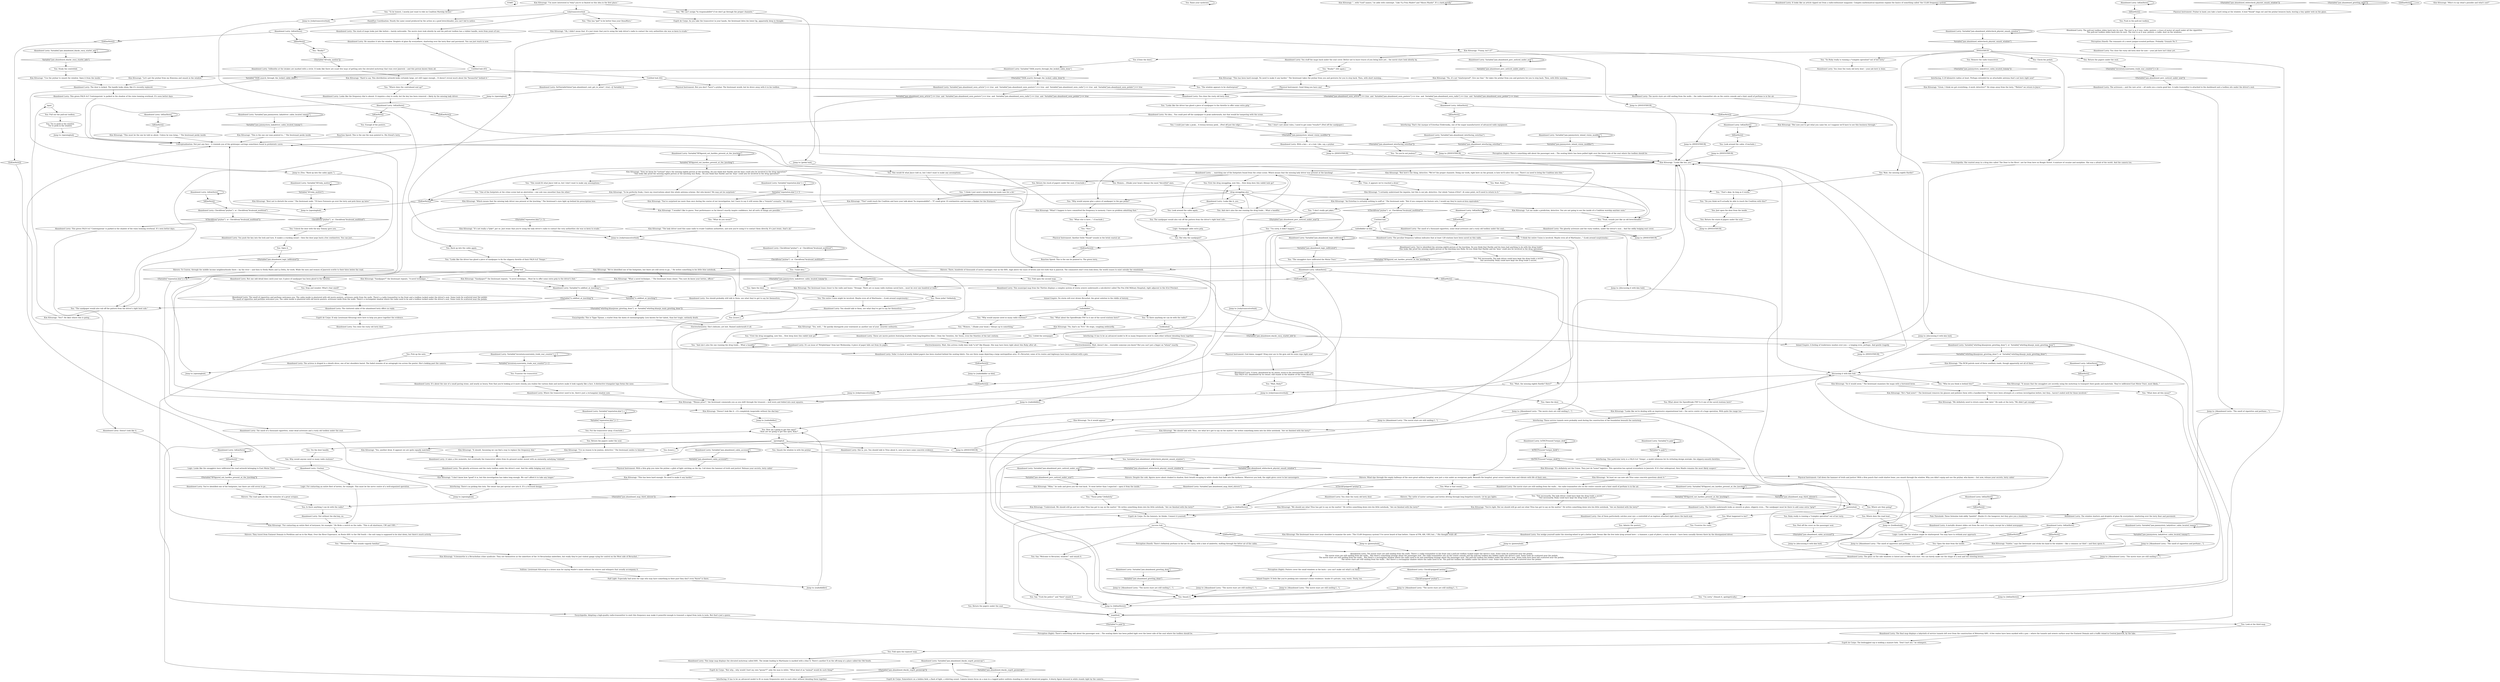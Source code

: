 # JAM / INSTIGATOR CABIN
# The Instigator is gone but you can still explore the cabin of her abandoned vehicle. This yields some MAJOR foreshadowing.
# ==================================================
digraph G {
	  0 [label="START"];
	  1 [label="input"];
	  2 [label="Esprit de Corps: Do the honours, he thinks. Connect it yourself."];
	  3 [label="Abandoned Lorry: The movie stars are still smiling from the walls... the radio transmitter sits on the centre console and a faint smell of perfume is in the air."];
	  4 [label="Kim Kitsuragi: \"No, it's not *shatterproof*. Give me that.\" He takes the prybar from you and gestures for you to step back. Then, with little warning..."];
	  5 [label="Abandoned Lorry: The ghostly actresses and the rusty toolbox under the driver's seat. And the oddly bulging seat cover."];
	  6 [label="Hand/Eye Coordination: Nearly the same sound produced by the action on a good breechloader, you can't fail to notice."];
	  7 [label="You: \"This has *got* to be better than your DynaWave.\""];
	  8 [label="You: Put the transceiver away. (Conclude.)"];
	  9 [label="Abandoned Lorry: Variable[\"reputation.kim\"] > 5"];
	  10 [label="Variable[\"reputation.kim\"] > 5", shape=diamond];
	  11 [label="!(Variable[\"reputation.kim\"] > 5)", shape=diamond];
	  12 [label="You: Return the papers under the seat."];
	  13 [label="You: Examine the radio."];
	  14 [label="Encyclopedia: She wasted away in a drug den called 'The Door to the River', not far from here on Boogie Street. A mixture of cocaine and morphine. She was a afraid of the world. And the camera too."];
	  15 [label="Abandoned Lorry: You wedge yourself under the steering-wheel to get a better look. Seems like the few tools lying around here -- a hammer, a pair of pliers, a rusty wrench -- have been casually thrown there by the disorganized driver."];
	  16 [label="Abandoned Lorry: These are movie posters featuring starlets from long-forgotten films -- from the Twenties, the Teens, even the Nineties of the last century."];
	  17 [label="You: Raise your eyebrows."];
	  18 [label="Kim Kitsuragi: \"What? I happen to have committed the frequency to memory. I have no problem admitting that.\""];
	  19 [label="Kim Kitsuragi: \"Sandpaper?\" the lieutenant repeats. \"A novel technique... Must be to offer some extra grip to the driver's foot.\""];
	  20 [label="You: \"Looks like the driver has glued a piece of sandpaper to the throttle to offer some extra grip.\""];
	  21 [label="Kim Kitsuragi: \"We definitely need to return some time later.\" He nods at the lorry. \"We didn't get enough.\""];
	  22 [label="Volition: Lieutenant Kitsuragi is a brave man for saying Madre's name without the winces and whispers that usually accompany it."];
	  23 [label="Kim Kitsuragi: \"...with *cool* names,\" he adds with contempt. \"Like *La Puta Madre* and *Ahura Mazda*. It's a dark parody.\""];
	  24 [label="Jump to: [discussing it with kim hub]"];
	  25 [label="Jump to: [INVESTIHUB]"];
	  26 [label="Abandoned Lorry: CheckItem(\"prybar\")  or  CheckItem(\"kvalsund_multitool\")"];
	  27 [label="CheckItem(\"prybar\")  or  CheckItem(\"kvalsund_multitool\")", shape=diamond];
	  28 [label="!(CheckItem(\"prybar\")  or  CheckItem(\"kvalsund_multitool\"))", shape=diamond];
	  29 [label="You: \"Fine, it appears we've reached a draw.\""];
	  30 [label="You: Wait, the missing eighth Hardie?"];
	  31 [label="You: Peel off the cover on the passenger seat."];
	  32 [label="Abandoned Lorry: She is, yes. You should talk to Titus about it, now you have some concrete evidence."];
	  33 [label="You: Unlock the door with the key Tommy gave you."];
	  34 [label="Kim Kitsuragi: \"Use the prybar to smash the window. Open it from the inside.\""];
	  35 [label="Abandoned Lorry: The actress is draped in a sheath dress, one of her shoulders bared. The faded remains of an autograph run across the poster. She's looking past the camera."];
	  36 [label="Abandoned Lorry: It looks like an article ripped out from a radio-enthusiast magazine. Complex mathematical equations explain the basics of something called 'the ULAN frequency system'."];
	  37 [label="Pain Threshold: These formulas look oddly *painful*. Maybe it's the hangover, but they give you a headache."];
	  38 [label="Kim Kitsuragi: The lieutenant leans over your shoulder to examine the note: \"The ULAN frequency system? I've never heard of that before. I know of FM, AM, UKV, but...\" His thought trails off."];
	  39 [label="Abandoned Lorry: Looks like the frequency dial is absent. It requires a key to work, but the key has been removed -- likely by the missing lady driver."];
	  40 [label="Kim Kitsuragi: \"Hard to say. This distribution network looks certainly large, yet still vague enough... It doesn't reveal much about the *besmertie* behind it.\""];
	  41 [label="Shivers: There, hundreds of thousands of motor carriages roar on the 8/81, high above the mass of brown and red roofs that is Jamrock. The commuters don't even look down; the world ceases to exist outside the windshield."];
	  42 [label="Abandoned Lorry: You should probably still talk to them, see what they've got to say for themselves."];
	  43 [label="You: \"Looks like the driver has glued a piece of sandpaper to fix the slippery throttle of their FALN A-Z 'Tempo'.\""];
	  44 [label="Jump to: [Abandoned Lorry: \"The movie stars are still smiling f...\"]"];
	  45 [label="You: The entire Union might be involved. Maybe even all of Martinaise... (Look around suspiciously.)"];
	  46 [label="Jump to: [Abandoned Lorry: \"The smell of cigarettes and perfume...\"]"];
	  47 [label="Abandoned Lorry: IsKimHere()"];
	  48 [label="IsKimHere()", shape=diamond];
	  49 [label="!(IsKimHere())", shape=diamond];
	  50 [label="Kim Kitsuragi: \"This has been hard enough. No need to make it any harder.\" The lieutenant takes the prybar from you and gestures for you to step back. Then, with short warning..."];
	  51 [label="Physical Instrument: Another futile *thunk* sounds in the brisk coastal air."];
	  52 [label="Kim Kitsuragi: \"Mhm,\" he nods and gives you the tool back. \"It went better than I expected -- open it from the inside.\""];
	  53 [label="Abandoned Lorry: The smell of a thousand cigarettes, some dead actresses and a rusty old toolbox under the seat..."];
	  54 [label="Abandoned Lorry: You close the rusty old lorry door."];
	  55 [label="Physical Instrument: Call down the hammer of truth and justice! With a firm punch that could shatter bone, you smash through the window. Why you didn't equip and use the prybar, who knows -- but now, release your secrets, lorry cabin!"];
	  56 [label="Jump to: [Abandoned Lorry: \"The movie stars are still smiling f...\"]"];
	  57 [label="Physical Instrument: With a firm grip you raise the prybar, a glint of light catching on the tip. Call down the hammer of truth and justice! Release your secrets, lorry cabin!"];
	  58 [label="Abandoned Lorry: A lorry, abandoned by its owner, stuck in the interminable traffic jam.\nThis FALN A-Z, abandoned by its owner, still stands in the shadow of the ruins above it.
"];
	  59 [label="Logic: Looks like the window might be shatterproof. You may have to rethink your approach."];
	  60 [label="toolboxhub"];
	  61 [label="Kim Kitsuragi: \"Doesn't look like it -- it's completely inoperable without the dial key.\""];
	  62 [label="mapithub"];
	  63 [label="Abandoned Lorry: IsKimHere()"];
	  64 [label="IsKimHere()", shape=diamond];
	  65 [label="!(IsKimHere())", shape=diamond];
	  66 [label="You: \"First the drug smuggling, now this... How deep does this rabbit hole go?\""];
	  67 [label="Kim Kitsuragi: \"Yes, well...\" He quickly disregards your statement as another one of your  neurotic outbursts."];
	  68 [label="You: \"Those jerks? Definitely.\""];
	  69 [label="You: Open the door."];
	  70 [label="Reaction Speed: This is the one he pointed to. The green lorry..."];
	  71 [label="Abandoned Lorry: SetVariableValue(\"jam.abandoned_cant_get_in_alone\", true) --[[ Variable[ ]]"];
	  72 [label="You: \"I'm sorry, it didn't happen.\""];
	  73 [label="Abandoned Lorry: The smell of a thousand cigarettes, some dead actresses and a rusty old toolbox under the seat."];
	  74 [label="Kim Kitsuragi: \"To be perfectly frank, I have my reservations about this whole antenna scheme. But who knows? We may yet be surprised.\""];
	  75 [label="You: \"Not necessarily. The lady driver could have kept the drug trade a secret.\"\n\"Not necessarily. Ruby could have kept the drug trade a secret.\""];
	  76 [label="Jump to: [INVESTIHUB]"];
	  77 [label="You: How am I going to get this open?\n\"How are we going to get this open, Kim?\""];
	  78 [label="radiofiddler"];
	  79 [label="Shivers: Wind rips through the empty hallways of the once great military hospital, now just a ruin under an overgrown park. Beneath the hospital, great sewer tunnels hum and vibrate with life of their own..."];
	  80 [label="Shivers: Despite the cold, figures move about cloaked in shadow, their breath escaping in white clouds that fade into the darkness. Wherever you look, the night gives cover to her messengers."];
	  81 [label="Abandoned Lorry: Variable[\"jam.abandoned_whitecheck_physint_smash_window\"]"];
	  82 [label="Variable[\"jam.abandoned_whitecheck_physint_smash_window\"]", shape=diamond];
	  83 [label="!(Variable[\"jam.abandoned_whitecheck_physint_smash_window\"])", shape=diamond];
	  84 [label="Physical Instrument: God damn, maggot! Drag your ass to the gym and do some reps right now!"];
	  85 [label="You: But why the sandpaper?"];
	  86 [label="pedal hub"];
	  87 [label="Kim Kitsuragi: \"What a novel technique...\" The lieutenant leans closer. \"You sure do know your lorries, officer.\""];
	  88 [label="Jump to: [Abandoned Lorry: \"The movie stars are still smiling f...\"]"];
	  89 [label="Kim Kitsuragi: \"We should talk with Titus, see what he's got to say on the matter.\" He writes something down into his little notebook. \"Are we finished with the lorry?\""];
	  90 [label="You: Not necessarily. The lady driver could have kept the drug trade a secret.\nNot necessarily. Ruby could have kept the drug trade a secret."];
	  91 [label="You: This would fit what Joyce told us, but I don't want to make any assumptions."];
	  92 [label="Abandoned Lorry: The peculiar frequency tableau indicates that at least 128 stations have been saved on this radio."];
	  93 [label="You: Look around the cabin. (Conclude.)"];
	  94 [label="Abandoned Lorry: Variable[\"jam.jammystery_ladydriver_cabin_located_tommy\"]"];
	  95 [label="Variable[\"jam.jammystery_ladydriver_cabin_located_tommy\"]", shape=diamond];
	  96 [label="!(Variable[\"jam.jammystery_ladydriver_cabin_located_tommy\"])", shape=diamond];
	  97 [label="Abandoned Lorry: It takes a few moments, but eventually the transceiver slides from its greased socket mount with an eminently satisfying *chhhnk*."];
	  98 [label="Jump to: [rubytransceiverhub]"];
	  99 [label="Abandoned Lorry: Where the transceiver used to be, there's just a rectangular shadow now."];
	  100 [label="Interfacing: That's the marque of Esterhaz Elektronika, one of the major manufacturers of advanced radio equipment."];
	  101 [label="Abandoned Lorry: You close the rusty old lorry door."];
	  102 [label="Jump to: [openinghub]"];
	  103 [label="Abandoned Lorry: The glass on the side windows is tinted and covered with dust. You can barely make out the shape of a seat and two steering levers."];
	  104 [label="Abandoned Lorry: The smell of cigarettes and perfume welcomes you. The cabin inside is plastered with old movie posters, actresses smile from the walls. There's a radio transmitter in the front and a toolbox tucked under the driver's seat. Some tools lie scattered near the pedals.\nThe smell of cigarettes and perfume welcomes you. The cabin inside is plastered with old movie posters, actresses smile from the walls. There's a rectangular shadow where the radio used to be and a toolbox tucked under the driver's seat. Some tools lie scattered near the pedals."];
	  105 [label="Perception (Smell): The remnants of a sweet juniper-scented perfume. Probably 'Granate No 5'."];
	  106 [label="Jump to: [INVESTIHUB]"];
	  107 [label="Abandoned Lorry: Variable[\"XP.ruby_motive\"]"];
	  108 [label="Variable[\"XP.ruby_motive\"]", shape=diamond];
	  109 [label="!(Variable[\"XP.ruby_motive\"])", shape=diamond];
	  110 [label="Kim Kitsuragi: \"This has been hard enough. No need to make it any harder.\""];
	  111 [label="success hub"];
	  112 [label="You: \"One of the footprints at the crime scene had an aberration -- one sole was smoother than the other.\""];
	  113 [label="Kim Kitsuragi: \"Understood. We should still go and see what Titus has got to say on the matter.\" He writes something down into his little notebook. \"Are we finished with the lorry?\""];
	  114 [label="Kim Kitsuragi: \"We should see what Titus has got to say on the matter.\" He writes something down into his little notebook. \"Are we finished with the lorry?\""];
	  115 [label="Kim Kitsuragi: \"Great, I think we got everything. A word, detective?\" He steps away from the lorry. \"*Before* we return to Joyce.\""];
	  116 [label="Jump to: [radiofiddler]"];
	  117 [label="You: What about the Speedfreaks FM? Is it one of the saved stations here?"];
	  118 [label="You: \"Where does the contraband end up?\""];
	  119 [label="Jump to: [discussing it with kim hub]"];
	  120 [label="Abandoned Lorry: Variable[\"jam.abandoned_greeting_done\"]"];
	  121 [label="Variable[\"jam.abandoned_greeting_done\"]", shape=diamond];
	  122 [label="!(Variable[\"jam.abandoned_greeting_done\"])", shape=diamond];
	  123 [label="Abandoned Lorry: This green FALN A-Z 'Contemporain' is parked in the shadow of the ruins looming overhead. It's seen better days."];
	  124 [label="Kim Kitsuragi: \"Let's get the prybar from my Kineema and smash in the window.\""];
	  125 [label="You: Just open the door from the inside."];
	  126 [label="Abandoned Lorry: Variable[\"reputation.kim\"] > 1"];
	  127 [label="Variable[\"reputation.kim\"] > 1", shape=diamond];
	  128 [label="!(Variable[\"reputation.kim\"] > 1)", shape=diamond];
	  129 [label="Kim Kitsuragi: \"I'm more interested in *why* you're so fixated on this idea in the first place.\""];
	  130 [label="Kim Kitsuragi: \"But now you've got what you came for, so I suppose we'll have to see this business through.\""];
	  131 [label="Abandoned Lorry: You close the rusty old lorry door for now -- your job here isn't done yet."];
	  132 [label="Jump to: [posteryhub]"];
	  133 [label="Abandoned Lorry: But one odd detail does catch your eye: A piece of sandpaper has been glued to the throttle."];
	  134 [label="You: Look around the cabin again."];
	  135 [label="You: Women... (Shake your head.) Always the most *deceitful* ones."];
	  136 [label="You: \"I think the entire Union is involved. Maybe even all of Martinaise...\" (Look around suspiciously.)"];
	  137 [label="You: Why would anyone need so many radio stations?"];
	  138 [label="Abandoned Lorry: The door is locked. The handle looks shiny, like it's recently replaced."];
	  139 [label="Untitled hub"];
	  140 [label="Physical Instrument: But you don't *have* a prybar. The lieutenant would, but he drove away with it in his toolbox."];
	  141 [label="You: \"Really?\" (Hit again.)"];
	  142 [label="Jump to: [INVESTIHUB]"];
	  143 [label="You: \"I don't really get jokes.\""];
	  144 [label="You: \"That's okay. As long as it works.\""];
	  145 [label="Abandoned Lorry: Looks like it, yes."];
	  146 [label="You: \"Wait, Ruby?\""];
	  147 [label="You: [Leave.]"];
	  148 [label="You: [Leave.]"];
	  149 [label="Jump to: [Abandoned Lorry: \"The movie stars are still smiling f...\"]"];
	  150 [label="Abandoned Lorry: IsKimHere()"];
	  151 [label="IsKimHere()", shape=diamond];
	  152 [label="!(IsKimHere())", shape=diamond];
	  153 [label="You: \"Why would anyone glue a piece of sandpaper to the gas pedal?\""];
	  154 [label="You: \"And she's also the one running the drug trade... What a handful.\""];
	  155 [label="Abandoned Lorry: Variable[\"XP.figured_out_hardies_present_at_the_lynching\"]"];
	  156 [label="Variable[\"XP.figured_out_hardies_present_at_the_lynching\"]", shape=diamond];
	  157 [label="!(Variable[\"XP.figured_out_hardies_present_at_the_lynching\"])", shape=diamond];
	  158 [label="You: Those jerks? Definitely."];
	  159 [label="Interfacing: It has to be an advanced model to fit so many frequencies next to each other without blending them together."];
	  160 [label="Jump to: [discussing it with kim hub]"];
	  161 [label="You: \"Good idea.\""];
	  162 [label="Physical Instrument: Good thing you have one!"];
	  163 [label="Abandoned Lorry: He smashes it into the window. Droplets of glass fly everywhere, shattering over the lorry floor and pavement. You can just reach in now."];
	  164 [label="Jump to: [INVESTIHUB]"];
	  165 [label="You: \"What do you mean?\""];
	  166 [label="Kim Kitsuragi: \"*You* could reach the Coalition and have your talk about *la responsabilité*... *I* could grow 10 centimetres and become a flanker for the Stormers.\""];
	  167 [label="Kim Kitsuragi: \"I certainly understand the impulse, but this is our job, detective. Our whole *raison d'être*. At some point, we'll need to return to it.\""];
	  168 [label="Abandoned Lorry: Variable[\"inventory.suzerainty_trade_war_counter\"] > 2"];
	  169 [label="Variable[\"inventory.suzerainty_trade_war_counter\"] > 2", shape=diamond];
	  170 [label="!(Variable[\"inventory.suzerainty_trade_war_counter\"] > 2)", shape=diamond];
	  171 [label="Jump to: [IsKimHere()]"];
	  172 [label="You: Admire the posters."];
	  173 [label="Perception (Smell): There's definitely perfume in the air. It's spicy, with a hint of ambrette, wafting through the bitter air of the cabin."];
	  174 [label="You: Smash it."];
	  175 [label="Abandoned Lorry: The movie stars are still smiling from the walls. There's a radio transmitter in the front and a pull-out toolbox tucked under the driver's seat. Some tools lie scattered near the pedals.\nThe movie stars are still smiling from the walls... But there's something strange about the passenger seat. The radio transmitter sits on the centre console and the pull-out toolbox lies hidden under the driver's seat. Some tools lie scattered near the pedals.\nThe movie stars are still smiling from the walls... But there's a rectangular shadow where the radio used to be and something strange about the passenger seat. The pull-out toolbox lies hidden under the driver's seat. Some tools have been left scattered near the pedals.\nThe movie stars are still smiling from the walls... But there's a rectangular shadow where the radio used to be. The pull-out toolbox lies hidden under the driver's seat. Some tools have been left scattered near the pedals."];
	  176 [label="posteryhub"];
	  177 [label="You: Look at the third map."];
	  178 [label="You: Return the papers under the seat."];
	  179 [label="You: Where does the road lead..."];
	  180 [label="Shivers: They travel from Eminent Domain to Perdition and on to the Main. Over the River Esperance, on Route 8/81 to the Old South -- the exit ramp is supposed to be shut down, but there's much activity."];
	  181 [label="Kim Kitsuragi: \"Looks like we're dealing with an impressive organizational tool -- the nerve centre of a huge operation. With quite the range too.\""];
	  182 [label="Abandoned Lorry: Doesn't look like it."];
	  183 [label="Abandoned Lorry: IsKimHere()"];
	  184 [label="IsKimHere()", shape=diamond];
	  185 [label="!(IsKimHere())", shape=diamond];
	  186 [label="Abandoned Lorry: IsKimHere()"];
	  187 [label="IsKimHere()", shape=diamond];
	  188 [label="!(IsKimHere())", shape=diamond];
	  189 [label="Jump to: [rubytransceiverhub]"];
	  190 [label="Kim Kitsuragi: \"Let me make a prediction, detective. You are not going to see the inside of a Coalition warship anytime soon.\""];
	  191 [label="You: \"So you're not jealous?\""];
	  192 [label="Conceptualization: Not just any face... it reminds you of the grotesque carvings sometimes found in prehistoric caves."];
	  193 [label="openinghub"];
	  194 [label="Abandoned Lorry: IsKimHere()"];
	  195 [label="IsKimHere()", shape=diamond];
	  196 [label="!(IsKimHere())", shape=diamond];
	  197 [label="Abandoned Lorry: With a key -- or a tool. Like, say, a prybar."];
	  198 [label="Perception (Sight): There's something odd about the passenger seat... The seating fabric has been pulled tight over the lower side of the seat where the toolbox should be."];
	  199 [label="Abandoned Lorry: IsKimHere()"];
	  200 [label="IsKimHere()", shape=diamond];
	  201 [label="!(IsKimHere())", shape=diamond];
	  202 [label="You: \"I'm sorry.\" (Smash it, apologetically.)"];
	  203 [label="Kim Kitsuragi: \"So it would seem.\" The lieutenant examines the maps with a furrowed brow."];
	  204 [label="You: \"*Besmertie*? That sounds vaguely familiar.\""];
	  205 [label="Shivers: The road spreads like the tentacles of a great octopus."];
	  206 [label="Jump to: [You: \"Back up into the cabin again.\"]"];
	  207 [label="Abandoned Lorry: You close the rusty old lorry door."];
	  208 [label="You: Return the stack of papers under the seat."];
	  209 [label="Jump to: [Abandoned Lorry: \"The smell of cigarettes and perfume...\"]"];
	  210 [label="Reaction Speed: This is the one the man pointed to. His friend's lorry."];
	  211 [label="Abandoned Lorry: The actresses -- and the rare actor -- all smile you a warm good bye. A radio transmitter is attached to the dashboard and a toolbox sits under the driver's seat."];
	  212 [label="Abandoned Lorry: The ghostly actresses and the rusty toolbox, under the driver's seat... And the oddly bulging seat cover."];
	  213 [label="Kim Kitsuragi: \"Oh, I didn't mean that. It's just ironic that you're using the lady driver's radio to contact the very authorities she was so keen to evade.\""];
	  214 [label="Kim Kitsuragi: \"An Esterhaz is certainly nothing to sniff at.\" The lieutenant nods. \"But if you compare the feature sets, I would say they're more-or-less equivalent.\""];
	  215 [label="You: \"So Ruby really is running a *complex operation* out of her lorry.\""];
	  216 [label="You: Pull out the pull-out toolbox."];
	  217 [label="Abandoned Lorry: Variable[\"jam.abandoned_cabin_accessed\"]"];
	  218 [label="Variable[\"jam.abandoned_cabin_accessed\"]", shape=diamond];
	  219 [label="!(Variable[\"jam.abandoned_cabin_accessed\"])", shape=diamond];
	  220 [label="Abandoned Lorry: Voila! A stack of neatly folded papers has been stashed behind the seating fabric. You see three maps depicting a large metropolitan area. It's Revachol, some of its routes and highways have been outlined with a pen."];
	  221 [label="Encyclopedia: This is Tippe Tijonne, a starlet from the dawn of cinematography. Less known for her talent, than her tragic, untimely death."];
	  222 [label="Electrochemistry: She's delicate, yet lost. Ruined underneath it all."];
	  223 [label="Abandoned Lorry: Variable[\"jam.abandoned_blackc_ency_starlet_info\"]"];
	  224 [label="Variable[\"jam.abandoned_blackc_ency_starlet_info\"]", shape=diamond];
	  225 [label="!(Variable[\"jam.abandoned_blackc_ency_starlet_info\"])", shape=diamond];
	  226 [label="You: Push in the pull-out toolbox."];
	  227 [label="Kim Kitsuragi: \"Best not to disturb the scene.\" The lieutenant nods. \"I'll have Forensics go over the lorry and pick these up later.\""];
	  228 [label="Electrochemistry: Wait, this actress really does look *a lot* like Klaasje. She may have been right about this Ruby after all..."];
	  229 [label="Abandoned Lorry: One of them particularly catches your eye: a centrefold of an ingénue attached right above the back seat."];
	  230 [label="Jump to: [pedal hub]"];
	  231 [label="Abandoned Lorry: IsKimHere()"];
	  232 [label="IsKimHere()", shape=diamond];
	  233 [label="!(IsKimHere())", shape=diamond];
	  234 [label="radiofiddler no kim"];
	  235 [label="You: \"Really?\""];
	  236 [label="Esprit de Corps: As you take the transceiver in your hands, the lieutenant bites his lower lip, apparently deep in thought."];
	  237 [label="You: Examine the transceiver."];
	  238 [label="Kim Kitsuragi: \"Yes, another draw. It appears we are quite equally matched.\""];
	  239 [label="You: Try to peek in the window.\nTry to peek in the window."];
	  240 [label="Abandoned Lorry: A metallic drawer slides out from the seat: It's empty, except for a folded newspaper."];
	  241 [label="Abandoned Lorry: Variable[\"tc.pale\"]"];
	  242 [label="Variable[\"tc.pale\"]", shape=diamond];
	  243 [label="!(Variable[\"tc.pale\"])", shape=diamond];
	  244 [label="You: Fold open the topmost map."];
	  245 [label="Esprit de Corps: \"But why... why would I hurt my own *peone*?\" asks the man in white. \"What kind of an *animal* would do such thing?\""];
	  246 [label="Abandoned Lorry: Tollbooths at the intakes are marked with a circle. It looks like there are scant few ways of getting onto the elevated motorway that runs over Jamrock -- and this person knows them all."];
	  247 [label="Abandoned Lorry: Variable[\"whirling.klaasjeone_greeting_done\"]  or  Variable[\"whirling.klaasje_main_greeting_done\"]"];
	  248 [label="Variable[\"whirling.klaasjeone_greeting_done\"]  or  Variable[\"whirling.klaasje_main_greeting_done\"]", shape=diamond];
	  249 [label="!(Variable[\"whirling.klaasjeone_greeting_done\"]  or  Variable[\"whirling.klaasje_main_greeting_done\"])", shape=diamond];
	  250 [label="You: \"The sandpaper would also rub off the pattern from the driver's right boot sole.\""];
	  251 [label="You: Back up into the cabin again."];
	  252 [label="drug smuggling also"];
	  253 [label="Abandoned Lorry: Variable[\"XP.figured_out_hardies_present_at_the_lynching\"]"];
	  254 [label="Variable[\"XP.figured_out_hardies_present_at_the_lynching\"]", shape=diamond];
	  255 [label="!(Variable[\"XP.figured_out_hardies_present_at_the_lynching\"])", shape=diamond];
	  256 [label="Abandoned Lorry: Variable[\"jam.abandoned_logic_infiltrated\"]"];
	  257 [label="Variable[\"jam.abandoned_logic_infiltrated\"]", shape=diamond];
	  258 [label="!(Variable[\"jam.abandoned_logic_infiltrated\"])", shape=diamond];
	  259 [label="Jump to: [Abandoned Lorry: \"The smell of cigarettes and perfume...\"]"];
	  260 [label="Jump to: [INVESTIHUB]"];
	  261 [label="Abandoned Lorry: You stuff the maps back under the seat cover. Better not to leave traces of you being here yet... the movie stars look silently by."];
	  262 [label="You: \"Yeah, sounds just like an old breechloader.\""];
	  263 [label="Jump to: [rubytransceiverhub]"];
	  264 [label="Kim Kitsuragi: \"I've no reason to be jealous, detective.\" The lieutenant smiles to himself."];
	  265 [label="Jump to: [IsKimHere()]"];
	  266 [label="You: Return the papers under the seat."];
	  267 [label="Jump to: [Abandoned Lorry: \"The movie stars are still smiling f...\"]"];
	  268 [label="Jump to: [openinghub]"];
	  269 [label="Inland Empire: A feeling of tenderness washes over you -- a longing even, perhaps. And gentle tragedy."];
	  270 [label="Jump to: [posteryhub]"];
	  271 [label="Jump to: [toolboxhub]"];
	  272 [label="Shivers: To Couron, through the middle income neighbourhoods there -- by the river -- and then to Stella Maris and La Delta, for work. While the men and women of Jamrock scuttle to their fates below the road."];
	  273 [label="You: \"What does all this mean?\""];
	  274 [label="Kim Kitsuragi: \"It's definitely not the Union. They just do *some* logistics. This operation has spread everywhere in Jamrock. If it's that widespread, then Madre remains the most likely suspect.\""];
	  275 [label="Logic: Sandpaper adds extra grip."];
	  276 [label="Abandoned Lorry: ... matching one of the footprints found from the crime scene. Which means that the missing lady driver was present at the lynching!"];
	  277 [label="You: \"Women..\" (Shake your head.) \"Always up to something.\""];
	  278 [label="Kim Kitsuragi: \"For contacting an entire fleet of lorrymen, for example.\" He flicks a switch on the radio. \"This is all shortwave, UW and UKV...\""];
	  279 [label="Jump to: [radiofiddler no kim]"];
	  280 [label="Abandoned Lorry: Variable[\"jam.jammystery_ladydriver_cabin_located_tommy\"]"];
	  281 [label="Variable[\"jam.jammystery_ladydriver_cabin_located_tommy\"]", shape=diamond];
	  282 [label="!(Variable[\"jam.jammystery_ladydriver_cabin_located_tommy\"])", shape=diamond];
	  283 [label="Kim Kitsuragi: \"I don't know how *good* it is, but this investigation has taken long enough. We can't afford it to take any longer.\""];
	  284 [label="Jump to: [INVESTIHUB]"];
	  285 [label="Abandoned Lorry: Variable[\"jam.abandoned_perc_noticed_under_seat\"]"];
	  286 [label="Variable[\"jam.abandoned_perc_noticed_under_seat\"]", shape=diamond];
	  287 [label="!(Variable[\"jam.abandoned_perc_noticed_under_seat\"])", shape=diamond];
	  288 [label="Kim Kitsuragi: \"So it would appear.\""];
	  289 [label="You: \"Wait, the missing eighth Hardie? Here?\""];
	  290 [label="You: Return the stack of papers under the seat. (Conclude.)"];
	  291 [label="You: Ruby really is running a *complex operation* out of her lorry."];
	  292 [label="You: Study the centrefold."];
	  293 [label="You: What happened to her?"];
	  294 [label="You: Stop and wonder: What's that smell?"];
	  295 [label="Abandoned Lorry: IsTHCPresent(\"torque_dork\")"];
	  296 [label="IsTHCPresent(\"torque_dork\")", shape=diamond];
	  297 [label="!(IsTHCPresent(\"torque_dork\"))", shape=diamond];
	  298 [label="Interfacing: This particular lorry is a FALN A-Z 'Tempo', a model infamous for its irritating design mistake: the slippery-smooth throttles."];
	  299 [label="Encyclopedia: Adapting a high-quality radio-transmitter to emit this frequency may make it powerful enough to transmit a signal from isola to isola. But that's just a guess."];
	  300 [label="You: \"What about the Speedfreaks FM? Is it one of the saved stations here?\""];
	  301 [label="You: \"Is there anything we can do with the radio?\""];
	  302 [label="You: \"What else is here...\" (Conclude.)"];
	  303 [label="Jump to: [radiofiddler]"];
	  304 [label="Esprit de Corps: Somewhere on a hidden field, a flash of light, a whirring sound. Camera lenses focus on a man in a ragged police uniform standing in a field of blood-red poppies. A blurry figure dressed in white stands right by the camera..."];
	  305 [label="Esprit de Corps: The bedraggled cop is holding a manure fork. \"Don't hurt me,\" he whimpers."];
	  306 [label="Interfacing: These service tunnels were probably used during the construction of the foundation beneath the motorway."];
	  307 [label="Interfacing: A 20 kilometre radius at least. Perhaps extended by an attachable antenna that's not here right now?"];
	  308 [label="Kim Kitsuragi: \"This must be the one he told us about. Unless he was lying...\" The lieutenant peeks inside."];
	  309 [label="Kim Kitsuragi: \"*Bonne prise*,\" the lieutenant commends you as you shift through the treasure -- well worn and folded into neat squares."];
	  310 [label="rubytransceiverhub"];
	  311 [label="You: \"We can't assign *la responsabilité* if we don't go through the proper channels.\""];
	  312 [label="You: \"I think I just need a break from our main case for a bit.\""];
	  313 [label="Jump to: [IsKimHere()]"];
	  314 [label="Abandoned Lorry: The window shatters and droplets of glass fly everywhere, shattering over the lorry floor and pavement."];
	  315 [label="You: Enough of the posters."];
	  316 [label="Kim Kitsuragi: The lieutenant leans closer to the radio and hums: \"Strange. There are so many radio stations saved here... must be over one hundred at least.\""];
	  317 [label="Abandoned Lorry: The cluttered cabin of the abandoned lorry offers no reply."];
	  318 [label="Abandoned Lorry: Variable[\"jam.jammystery_inland_vision_modifier\"]"];
	  319 [label="Variable[\"jam.jammystery_inland_vision_modifier\"]", shape=diamond];
	  320 [label="!(Variable[\"jam.jammystery_inland_vision_modifier\"])", shape=diamond];
	  321 [label="Abandoned Lorry: The throttle underneath looks as smooth as glass, slippery even... The sandpaper must be there to add some extra *grip*!"];
	  322 [label="Abandoned Lorry: You've identified the missing eighth person at the lynching. Do you think that Hardie and his boys had anything to do with the drug trade?\nThis looks like proof the missing eighth person at the lynching was Ruby. Do you think that Hardie and his 'boys' could also be involved in the drug operation?"];
	  323 [label="Interfacing: It has to be an advanced model to fit so many frequencies next to each other without blending them together."];
	  324 [label="You: Is there anything I can do with the radio?"];
	  325 [label="Logic: Looks like the smugglers have infiltrated the road network belonging to East Motor Tract."];
	  326 [label="Untitled hub (02)"];
	  327 [label="You: \"Nice.\""];
	  328 [label="Abandoned Lorry: Variable[\"jam.abandoned_perc_noticed_under_seat\"]"];
	  329 [label="Variable[\"jam.abandoned_perc_noticed_under_seat\"]", shape=diamond];
	  330 [label="!(Variable[\"jam.abandoned_perc_noticed_under_seat\"])", shape=diamond];
	  331 [label="Kim Kitsuragi: \"It's not really a *joke*, per se. Just ironic that you're using the lady driver's radio to contact the very authorities she was so keen to evade.\""];
	  332 [label="Kim Kitsuragi: \"I wouldn't like to guess. Your performance so far doesn't exactly inspire confidence, but all sorts of things are possible...\""];
	  333 [label="Jump to: [rubytransceiverhub]"];
	  334 [label="Abandoned Lorry: You close the rusty old lorry door -- your job here is done."];
	  335 [label="Kim Kitsuragi: \"At least we can now ask Titus some concrete questions about it.\""];
	  336 [label="Kim Kitsuragi: \"He's *bad news*.\" The lieutenant removes his glasses and polishes them with a handkerchief. \"There have been attempts at a serious investigation before, but they... haven't ended well for those involved.\""];
	  337 [label="Kim Kitsuragi: \"The RCM patrols most of these auxiliary roads, though apparently not all of them.\""];
	  338 [label="Electrochemistry: Wait, doesn't she... resemble someone you know? But you can't put a finger on *whom* exactly."];
	  339 [label="Abandoned Lorry: No idea... You could peel off the sandpaper to peak underneath, but that would be tampering with the scene."];
	  340 [label="Kim Kitsuragi: \"Sandpaper?\" the lieutenant repeats. \"A novel technique...\""];
	  341 [label="You: The sandpaper would also rub off the pattern from the driver's right boot sole..."];
	  342 [label="Jump to: [Abandoned Lorry: \"The movie stars are still smiling f...\"]"];
	  343 [label="Abandoned Lorry: This green FALN A-Z 'Contemporain' is parked in the shadow of the ruins looming overhead. It's seen better days."];
	  344 [label="Interfacing: There's no picking this lock. The owner has put special care into it. It's a recessed design."];
	  345 [label="Jump to: [openinghub]"];
	  346 [label="Abandoned Lorry: The stack of maps looks just like before -- barely noticeable. The movie stars look silently by and the pull-out toolbox has a rubber handle, worn from years of use."];
	  347 [label="You: \"Do you think we'll actually be able to reach the Coalition with this?\""];
	  348 [label="Kim Kitsuragi: \"It should. Assuming we can find a way to replace the frequency dial.\""];
	  349 [label="Jump to: [INVESTIHUB]"];
	  350 [label="Jump to: [rubytransceiverhub]"];
	  351 [label="Kim Kitsuragi: \"Looks like her, yes.\""];
	  352 [label="INVESTIHUB"];
	  353 [label="Abandoned Lorry: CheckEquipped(\"prybar\")"];
	  354 [label="CheckEquipped(\"prybar\")", shape=diamond];
	  355 [label="!(CheckEquipped(\"prybar\"))", shape=diamond];
	  356 [label="Abandoned Lorry: It's an issue of 'Périphérique' from last Wednesday. A piece of paper falls out from its pages."];
	  357 [label="Jump to: [Abandoned Lorry: \"The movie stars are still smiling f...\"]"];
	  358 [label="You: Fold open the second map."];
	  359 [label="Abandoned Lorry: Variable[\"jam.abandoned_blackc_esprit_peonecop\"]"];
	  360 [label="Variable[\"jam.abandoned_blackc_esprit_peonecop\"]", shape=diamond];
	  361 [label="!(Variable[\"jam.abandoned_blackc_esprit_peonecop\"])", shape=diamond];
	  362 [label="You: Where are they going?"];
	  363 [label="Esprit de Corps: If only Lieutenant Kitsuragi were here to help you piece together the evidence."];
	  364 [label="You: I don't care about rules, I need to get some *results*! (Peel off the sandpaper.)"];
	  365 [label="You: I could just take a peak... A teensy-weensy peek... (Peel off just the edge.)"];
	  366 [label="You: \"This would fit what Joyce told us, but I don't want to make any assumptions.\""];
	  367 [label="Abandoned Lorry: Variable[\"jam.abandoned_seen_article\"] == true  and  Variable[\"jam.abandoned_seen_posters\"] == true  and  Variable[\"jam.abandoned_seen_radio\"] == true  and  Variable[\"jam.abandoned_seen_pedals\"] == true"];
	  368 [label="Variable[\"jam.abandoned_seen_article\"] == true  and  Variable[\"jam.abandoned_seen_posters\"] == true  and  Variable[\"jam.abandoned_seen_radio\"] == true  and  Variable[\"jam.abandoned_seen_pedals\"] == true", shape=diamond];
	  369 [label="!(Variable[\"jam.abandoned_seen_article\"] == true  and  Variable[\"jam.abandoned_seen_posters\"] == true  and  Variable[\"jam.abandoned_seen_radio\"] == true  and  Variable[\"jam.abandoned_seen_pedals\"] == true)", shape=diamond];
	  370 [label="Abandoned Lorry: Unclear."];
	  371 [label="Logic: For contacting an entire fleet of lorries, for example. This must be the nerve centre of a well-organized operation."];
	  372 [label="Abandoned Lorry: You push the key into the lock and turn. It makes a cracking sound -- then the door pops back a few centimetres. You can just..."];
	  373 [label="You: Open it."];
	  374 [label="You: Remove the radio transceiver."];
	  375 [label="Kim Kitsuragi: \"Funny, isn't it?\""];
	  376 [label="Abandoned Lorry: It's about the size of a small paving stone, and nearly as heavy. Now that you're looking at it more closely, you realise the various dials and meters make it look vaguely like a face. A distinctive triangular logo forms the nose."];
	  377 [label="Abandoned Lorry: Variable[\"jam.abandoned_interfacing_esterhaz\"]"];
	  378 [label="Variable[\"jam.abandoned_interfacing_esterhaz\"]", shape=diamond];
	  379 [label="!(Variable[\"jam.abandoned_interfacing_esterhaz\"])", shape=diamond];
	  380 [label="Abandoned Lorry: The movie stars are still smiling from the walls... the radio transmitter sits on the centre console and a faint smell of perfume is in the air."];
	  381 [label="Physical Instrument: Prybar in hand, you take a hard swing at the window. A loud *thunk* rings out and the prybar bounces back, leaving a tiny spider web on the glass."];
	  382 [label="Abandoned Lorry: IsKimHere()"];
	  383 [label="IsKimHere()", shape=diamond];
	  384 [label="!(IsKimHere())", shape=diamond];
	  385 [label="You: \"Why would anyone need so many radio stations?\""];
	  386 [label="Half Light: Especially bad news for cops who may have something in their past they don't even *know* is there."];
	  387 [label="Inland Empire: No storm will ever drown Revachol, the great solution to the riddle of history."];
	  388 [label="You: Say \"Fuck the police!\" and *then* smash it."];
	  389 [label="You: First the drug smuggling, now this... How deep does this rabbit hole go?"];
	  390 [label="Abandoned Lorry: You've identified one of the footprints, but there are still seven to go..."];
	  391 [label="Abandoned Lorry: IsKimHere()"];
	  392 [label="IsKimHere()", shape=diamond];
	  393 [label="!(IsKimHere())", shape=diamond];
	  394 [label="Abandoned Lorry: Not without the dial key, no."];
	  395 [label="Abandoned Lorry: CheckItem(\"prybar\")  or  CheckItem(\"kvalsund_multitool\")"];
	  396 [label="CheckItem(\"prybar\")  or  CheckItem(\"kvalsund_multitool\")", shape=diamond];
	  397 [label="!(CheckItem(\"prybar\")  or  CheckItem(\"kvalsund_multitool\"))", shape=diamond];
	  398 [label="You: \"The window appears to be shatterproof.\""];
	  399 [label="Untitled hub (03)"];
	  400 [label="Abandoned Lorry: IsKimHere()"];
	  401 [label="IsKimHere()", shape=diamond];
	  402 [label="!(IsKimHere())", shape=diamond];
	  403 [label="Kim Kitsuragi: \"You've surprised me more than once during the course of our investigation, but I have to say it still seems like a *remote* scenario.\" He shrugs."];
	  404 [label="Kim Kitsuragi: \"But here's the thing, detective. *We're* the proper channels. Doing our work, right here on the ground, is how we'll solve this case. There's no need to bring the Coalition into this.\""];
	  405 [label="You: Wait, Ruby?"];
	  406 [label="You: [Close the door.]"];
	  407 [label="You: Open the door."];
	  408 [label="You: Check the pedals."];
	  409 [label="Abandoned Lorry: IsKimHere()"];
	  410 [label="IsKimHere()", shape=diamond];
	  411 [label="!(IsKimHere())", shape=diamond];
	  412 [label="Kim Kitsuragi: \"Subtle,\" says the lieutenant and sticks his hand in the window -- like a common car thief -- and then opens it."];
	  413 [label="Abandoned Lorry: The pull-out toolbox slides back into its nest. The rest is as it was: radio, posters, a trace of motor oil smell under all the cigarettes.\nThe pull-out toolbox slides back into its nest. The rest is as it was: posters, a radio, dust on the windows."];
	  414 [label="Kim Kitsuragi: \"No, that's on 78.9.\" He stops, coughing awkwardly."];
	  415 [label="You: \"Who do you think is behind this?\""];
	  416 [label="Abandoned Lorry: The final map displays a labyrinth of service tunnels left over from the construction of Motorway 8/81. A few routes have been marked with a pen -- where the tunnels and sewers surface near the Eminent Domain and a traffic island in Central Jamrock, by the lake."];
	  417 [label="You: \"The smugglers have infiltrated the Motor Tract.\""];
	  418 [label="Kim Kitsuragi: \"It means that the smugglers are secretly using the motorway to transport their goods and materials. They've infiltrated East Motor Tract, most likely...\""];
	  419 [label="Perception (Sight): There's something odd about the passenger seat... The seating fabric has been pulled tight over the lower side of the seat where the toolbox should be."];
	  420 [label="Kim Kitsuragi: \"Now we know for *certain* who's the missing eighth person at the lynching. Do you think that Hardie and his boys could also be involved in the drug operation?\"\n\"This looks like proof the missing eighth person at the lynching was Ruby... Do you think that Hardie and his 'boys' could also be involved in the drug operation?\""];
	  421 [label="Kim Kitsuragi: \"We've identified one of the footprints, but there are still seven to go...\" He writes something in his little blue notebook."];
	  422 [label="Kim Kitsuragi: \"Which means that the missing lady driver was present at the lynching.\" The lieutenant's eyes light up behind his prescription lens."];
	  423 [label="Abandoned Lorry: You should talk to them, see what they've got to say for themselves."];
	  424 [label="Jump to: [openinghub]"];
	  425 [label="Inland Empire: It feels like you're peeking into someone's home residence. Inside it's private, cozy, warm. Dusty, too."];
	  426 [label="You: Open the door from the inside."];
	  427 [label="Kim Kitsuragi: \"Who's to say what's possible and what's not?\""];
	  428 [label="You: Unfold the newspaper."];
	  429 [label="You: Pick up the note."];
	  430 [label="Jump to: [radiofiddler]"];
	  431 [label="Abandoned Lorry: This large map displays the elevated motorway called 8/81. The intake leading to Martinaise is marked with a blue X. There's another X on the off-ramp at a place called the Old South."];
	  432 [label="You: What is that sound..."];
	  433 [label="Shivers: The rattle of motor carriages and lorries driving through long forgotten tunnels. Lit by gas lights."];
	  434 [label="Abandoned Lorry: Variable[\"jam.abandoned_map_third_shivers\"]"];
	  435 [label="Variable[\"jam.abandoned_map_third_shivers\"]", shape=diamond];
	  436 [label="!(Variable[\"jam.abandoned_map_third_shivers\"])", shape=diamond];
	  437 [label="Abandoned Lorry: IsKimHere()"];
	  438 [label="IsKimHere()", shape=diamond];
	  439 [label="!(IsKimHere())", shape=diamond];
	  440 [label="Abandoned Lorry: Variable[\"tc.oddfoot_at_lynching\"]"];
	  441 [label="Variable[\"tc.oddfoot_at_lynching\"]", shape=diamond];
	  442 [label="!(Variable[\"tc.oddfoot_at_lynching\"])", shape=diamond];
	  443 [label="Kim Kitsuragi: \"Yes?\" He likes where this is going..."];
	  444 [label="You: And she's also the one running the drug trade... What a handful."];
	  445 [label="discussing it with kim hub"];
	  446 [label="Kim Kitsuragi: \"This is the one our man pointed to...\" The lieutenant peeks inside."];
	  447 [label="Perception (Sight): Posters cover the small windows in the back -- you can't make out what's on them."];
	  448 [label="You: Try the door handle."];
	  449 [label="Jump to: [openinghub]"];
	  450 [label="Jump to: [INVESTIHUB]"];
	  451 [label="Kim Kitsuragi: \"The lady driver used this same radio to evade Coalition authorities, and now you're using it to contact them directly. It's just ironic, that's all.\""];
	  452 [label="You: \"To be honest, I mostly just want to ride on Coalition Warship Archer.\""];
	  453 [label="You: Smash the window in with the prybar."];
	  454 [label="You: Variable[\"jam.abandoned_whitecheck_physint_smash_window\"]"];
	  455 [label="Variable[\"jam.abandoned_whitecheck_physint_smash_window\"]", shape=diamond];
	  456 [label="!(Variable[\"jam.abandoned_whitecheck_physint_smash_window\"])", shape=diamond];
	  457 [label="Kim Kitsuragi: \"A besmertie is a Revacholian crime syndicate. They see themselves as the inheritors of the 14 Revacholian indotribes, but really they're just violent gangs vying for control on the West side of Revachol...\""];
	  458 [label="Abandoned Lorry: This municipal map from the Thirties displays a complex system of storm sewers underneath a sub-district called The Pox (Old Military Hospital), right adjacent to the 41st Precinct."];
	  459 [label="You: Say \"Welcome to Revachol, window!\" and smash it."];
	  460 [label="Kim Kitsuragi: \"You're right. But we should still go and see what Titus has got to say on the matter.\" He writes something down into his little notebook. \"Are we finished with the lorry?\""];
	  461 [label="Abandoned Lorry: Variable[\"TASK.search_through_the_locked_cabin_done\"]"];
	  462 [label="Variable[\"TASK.search_through_the_locked_cabin_done\"]", shape=diamond];
	  463 [label="!(Variable[\"TASK.search_through_the_locked_cabin_done\"])", shape=diamond];
	  0 -> 0
	  1 -> 216
	  2 -> 111
	  3 -> 24
	  4 -> 162
	  5 -> 283
	  6 -> 400
	  7 -> 213
	  8 -> 266
	  9 -> 9
	  9 -> 10
	  10 -> 403
	  11 -> 73
	  12 -> 170
	  13 -> 38
	  14 -> 269
	  15 -> 132
	  16 -> 228
	  17 -> 17
	  18 -> 302
	  19 -> 440
	  20 -> 339
	  22 -> 386
	  23 -> 23
	  24 -> 445
	  25 -> 351
	  26 -> 26
	  26 -> 27
	  27 -> 161
	  28 -> 139
	  29 -> 167
	  30 -> 144
	  31 -> 219
	  32 -> 55
	  33 -> 372
	  34 -> 138
	  35 -> 268
	  36 -> 36
	  37 -> 240
	  38 -> 270
	  39 -> 382
	  40 -> 118
	  41 -> 178
	  41 -> 11
	  41 -> 358
	  42 -> 148
	  43 -> 86
	  44 -> 174
	  45 -> 423
	  46 -> 103
	  47 -> 48
	  47 -> 47
	  48 -> 325
	  49 -> 70
	  50 -> 162
	  51 -> 49
	  52 -> 68
	  53 -> 450
	  54 -> 114
	  55 -> 103
	  56 -> 174
	  57 -> 110
	  58 -> 146
	  58 -> 407
	  59 -> 46
	  60 -> 225
	  60 -> 428
	  61 -> 430
	  62 -> 177
	  62 -> 243
	  63 -> 64
	  63 -> 63
	  64 -> 226
	  65 -> 345
	  66 -> 154
	  67 -> 154
	  68 -> 113
	  69 -> 45
	  70 -> 192
	  71 -> 449
	  72 -> 49
	  73 -> 283
	  74 -> 332
	  75 -> 460
	  76 -> 351
	  77 -> 193
	  78 -> 385
	  78 -> 299
	  78 -> 300
	  78 -> 301
	  79 -> 432
	  79 -> 265
	  79 -> 176
	  80 -> 434
	  81 -> 81
	  81 -> 82
	  82 -> 352
	  83 -> 381
	  84 -> 58
	  85 -> 338
	  86 -> 133
	  86 -> 42
	  86 -> 19
	  86 -> 84
	  86 -> 340
	  86 -> 152
	  87 -> 440
	  88 -> 174
	  89 -> 2
	  90 -> 41
	  91 -> 41
	  92 -> 322
	  93 -> 284
	  94 -> 94
	  94 -> 95
	  95 -> 446
	  96 -> 307
	  97 -> 5
	  98 -> 309
	  99 -> 309
	  100 -> 377
	  101 -> 20
	  102 -> 192
	  103 -> 447
	  104 -> 317
	  105 -> 131
	  106 -> 351
	  107 -> 107
	  107 -> 108
	  108 -> 227
	  109 -> 246
	  110 -> 344
	  111 -> 201
	  111 -> 459
	  111 -> 388
	  111 -> 173
	  112 -> 422
	  113 -> 2
	  114 -> 2
	  116 -> 77
	  117 -> 181
	  118 -> 39
	  119 -> 445
	  120 -> 120
	  120 -> 121
	  121 -> 342
	  122 -> 122
	  123 -> 182
	  124 -> 138
	  125 -> 208
	  126 -> 126
	  126 -> 127
	  127 -> 8
	  128 -> 331
	  129 -> 452
	  129 -> 310
	  129 -> 311
	  132 -> 175
	  133 -> 294
	  134 -> 341
	  135 -> 252
	  136 -> 88
	  137 -> 370
	  138 -> 343
	  139 -> 160
	  139 -> 234
	  140 -> 101
	  141 -> 50
	  142 -> 351
	  143 -> 330
	  144 -> 347
	  145 -> 444
	  145 -> 389
	  145 -> 134
	  146 -> 350
	  149 -> 174
	  150 -> 150
	  150 -> 151
	  151 -> 418
	  152 -> 316
	  153 -> 18
	  154 -> 154
	  155 -> 155
	  155 -> 156
	  156 -> 420
	  157 -> 421
	  158 -> 423
	  159 -> 77
	  160 -> 445
	  161 -> 282
	  162 -> 101
	  163 -> 399
	  164 -> 351
	  165 -> 451
	  166 -> 332
	  167 -> 262
	  168 -> 168
	  168 -> 169
	  169 -> 237
	  170 -> 287
	  171 -> 62
	  172 -> 15
	  173 -> 175
	  174 -> 313
	  175 -> 351
	  176 -> 314
	  176 -> 291
	  176 -> 293
	  177 -> 416
	  178 -> 62
	  179 -> 271
	  180 -> 204
	  181 -> 306
	  182 -> 278
	  183 -> 184
	  183 -> 183
	  184 -> 93
	  185 -> 279
	  186 -> 186
	  186 -> 187
	  187 -> 308
	  188 -> 61
	  189 -> 309
	  190 -> 262
	  191 -> 263
	  192 -> 349
	  193 -> 448
	  193 -> 32
	  193 -> 453
	  193 -> 76
	  193 -> 238
	  193 -> 147
	  194 -> 194
	  194 -> 195
	  195 -> 395
	  196 -> 196
	  197 -> 25
	  198 -> 351
	  199 -> 200
	  199 -> 199
	  200 -> 37
	  201 -> 270
	  202 -> 313
	  203 -> 336
	  204 -> 457
	  205 -> 324
	  206 -> 250
	  208 -> 260
	  209 -> 103
	  210 -> 192
	  211 -> 259
	  212 -> 450
	  213 -> 98
	  214 -> 28
	  214 -> 190
	  214 -> 143
	  215 -> 334
	  216 -> 239
	  217 -> 217
	  217 -> 218
	  218 -> 57
	  219 -> 119
	  220 -> 185
	  221 -> 222
	  222 -> 220
	  223 -> 224
	  223 -> 223
	  224 -> 292
	  225 -> 269
	  226 -> 413
	  227 -> 345
	  228 -> 220
	  229 -> 172
	  230 -> 85
	  231 -> 232
	  231 -> 231
	  232 -> 53
	  233 -> 333
	  234 -> 136
	  234 -> 323
	  234 -> 116
	  234 -> 92
	  235 -> 109
	  236 -> 375
	  237 -> 376
	  238 -> 97
	  239 -> 102
	  240 -> 59
	  241 -> 241
	  241 -> 242
	  242 -> 298
	  243 -> 198
	  244 -> 431
	  245 -> 159
	  246 -> 40
	  247 -> 248
	  247 -> 247
	  248 -> 337
	  249 -> 221
	  250 -> 443
	  251 -> 43
	  252 -> 288
	  252 -> 65
	  252 -> 145
	  252 -> 276
	  252 -> 214
	  252 -> 153
	  253 -> 253
	  253 -> 254
	  254 -> 321
	  255 -> 390
	  256 -> 256
	  256 -> 257
	  257 -> 417
	  258 -> 272
	  259 -> 103
	  260 -> 351
	  261 -> 141
	  262 -> 212
	  263 -> 309
	  264 -> 97
	  265 -> 62
	  266 -> 264
	  267 -> 174
	  268 -> 192
	  269 -> 106
	  270 -> 175
	  271 -> 59
	  272 -> 11
	  272 -> 358
	  273 -> 149
	  274 -> 335
	  275 -> 85
	  276 -> 290
	  276 -> 389
	  276 -> 134
	  276 -> 405
	  276 -> 444
	  276 -> 29
	  277 -> 66
	  278 -> 180
	  279 -> 233
	  280 -> 280
	  280 -> 281
	  281 -> 209
	  282 -> 69
	  283 -> 344
	  284 -> 351
	  285 -> 285
	  285 -> 286
	  286 -> 52
	  287 -> 211
	  288 -> 97
	  289 -> 350
	  290 -> 312
	  291 -> 31
	  292 -> 34
	  293 -> 13
	  294 -> 104
	  295 -> 296
	  295 -> 295
	  296 -> 297
	  297 -> 274
	  298 -> 274
	  299 -> 198
	  300 -> 414
	  301 -> 60
	  302 -> 327
	  303 -> 77
	  304 -> 359
	  305 -> 244
	  306 -> 79
	  307 -> 115
	  308 -> 192
	  309 -> 61
	  310 -> 346
	  310 -> 236
	  310 -> 6
	  310 -> 7
	  311 -> 404
	  312 -> 166
	  313 -> 62
	  314 -> 409
	  315 -> 210
	  316 -> 158
	  317 -> 363
	  318 -> 318
	  318 -> 319
	  319 -> 419
	  320 -> 197
	  321 -> 229
	  322 -> 89
	  322 -> 90
	  322 -> 44
	  322 -> 157
	  323 -> 233
	  324 -> 394
	  325 -> 255
	  326 -> 140
	  326 -> 398
	  326 -> 71
	  327 -> 51
	  328 -> 328
	  328 -> 329
	  329 -> 4
	  330 -> 72
	  331 -> 98
	  332 -> 165
	  333 -> 309
	  335 -> 380
	  336 -> 21
	  337 -> 445
	  338 -> 220
	  339 -> 250
	  339 -> 364
	  339 -> 365
	  340 -> 440
	  341 -> 275
	  342 -> 174
	  343 -> 192
	  344 -> 424
	  345 -> 192
	  346 -> 163
	  347 -> 125
	  348 -> 97
	  349 -> 351
	  350 -> 309
	  351 -> 65
	  351 -> 153
	  351 -> 276
	  352 -> 171
	  352 -> 12
	  352 -> 374
	  352 -> 215
	  352 -> 408
	  352 -> 406
	  352 -> 30
	  353 -> 353
	  353 -> 354
	  354 -> 56
	  355 -> 54
	  356 -> 429
	  357 -> 174
	  358 -> 458
	  359 -> 360
	  359 -> 361
	  360 -> 304
	  361 -> 159
	  362 -> 179
	  363 -> 207
	  364 -> 320
	  365 -> 320
	  366 -> 112
	  367 -> 368
	  367 -> 369
	  368 -> 230
	  369 -> 391
	  370 -> 371
	  371 -> 278
	  372 -> 373
	  373 -> 258
	  374 -> 96
	  375 -> 164
	  375 -> 261
	  375 -> 142
	  376 -> 99
	  377 -> 378
	  377 -> 379
	  378 -> 349
	  379 -> 191
	  380 -> 75
	  381 -> 83
	  382 -> 384
	  382 -> 383
	  383 -> 315
	  384 -> 91
	  385 -> 277
	  386 -> 303
	  387 -> 78
	  388 -> 313
	  389 -> 252
	  390 -> 205
	  391 -> 392
	  391 -> 393
	  392 -> 100
	  393 -> 130
	  394 -> 278
	  395 -> 396
	  395 -> 397
	  396 -> 33
	  397 -> 123
	  398 -> 3
	  399 -> 124
	  399 -> 326
	  400 -> 401
	  400 -> 402
	  401 -> 235
	  402 -> 188
	  403 -> 332
	  404 -> 262
	  405 -> 144
	  406 -> 461
	  407 -> 103
	  408 -> 14
	  409 -> 410
	  409 -> 411
	  410 -> 412
	  411 -> 426
	  412 -> 103
	  413 -> 105
	  414 -> 16
	  415 -> 273
	  416 -> 305
	  417 -> 437
	  418 -> 336
	  419 -> 351
	  420 -> 74
	  420 -> 67
	  420 -> 366
	  420 -> 135
	  421 -> 87
	  422 -> 251
	  423 -> 148
	  424 -> 192
	  425 -> 267
	  426 -> 103
	  428 -> 356
	  429 -> 35
	  430 -> 77
	  431 -> 245
	  432 -> 433
	  433 -> 176
	  433 -> 265
	  434 -> 435
	  434 -> 436
	  435 -> 362
	  436 -> 324
	  437 -> 438
	  437 -> 439
	  438 -> 202
	  439 -> 316
	  440 -> 441
	  440 -> 442
	  441 -> 249
	  442 -> 250
	  443 -> 1
	  444 -> 252
	  445 -> 289
	  445 -> 203
	  445 -> 117
	  445 -> 415
	  446 -> 192
	  447 -> 425
	  448 -> 137
	  449 -> 192
	  450 -> 351
	  451 -> 98
	  452 -> 189
	  453 -> 454
	  454 -> 456
	  454 -> 455
	  455 -> 80
	  456 -> 80
	  457 -> 22
	  458 -> 387
	  459 -> 313
	  460 -> 2
	  461 -> 462
	  461 -> 463
	  462 -> 206
	  463 -> 367
}

